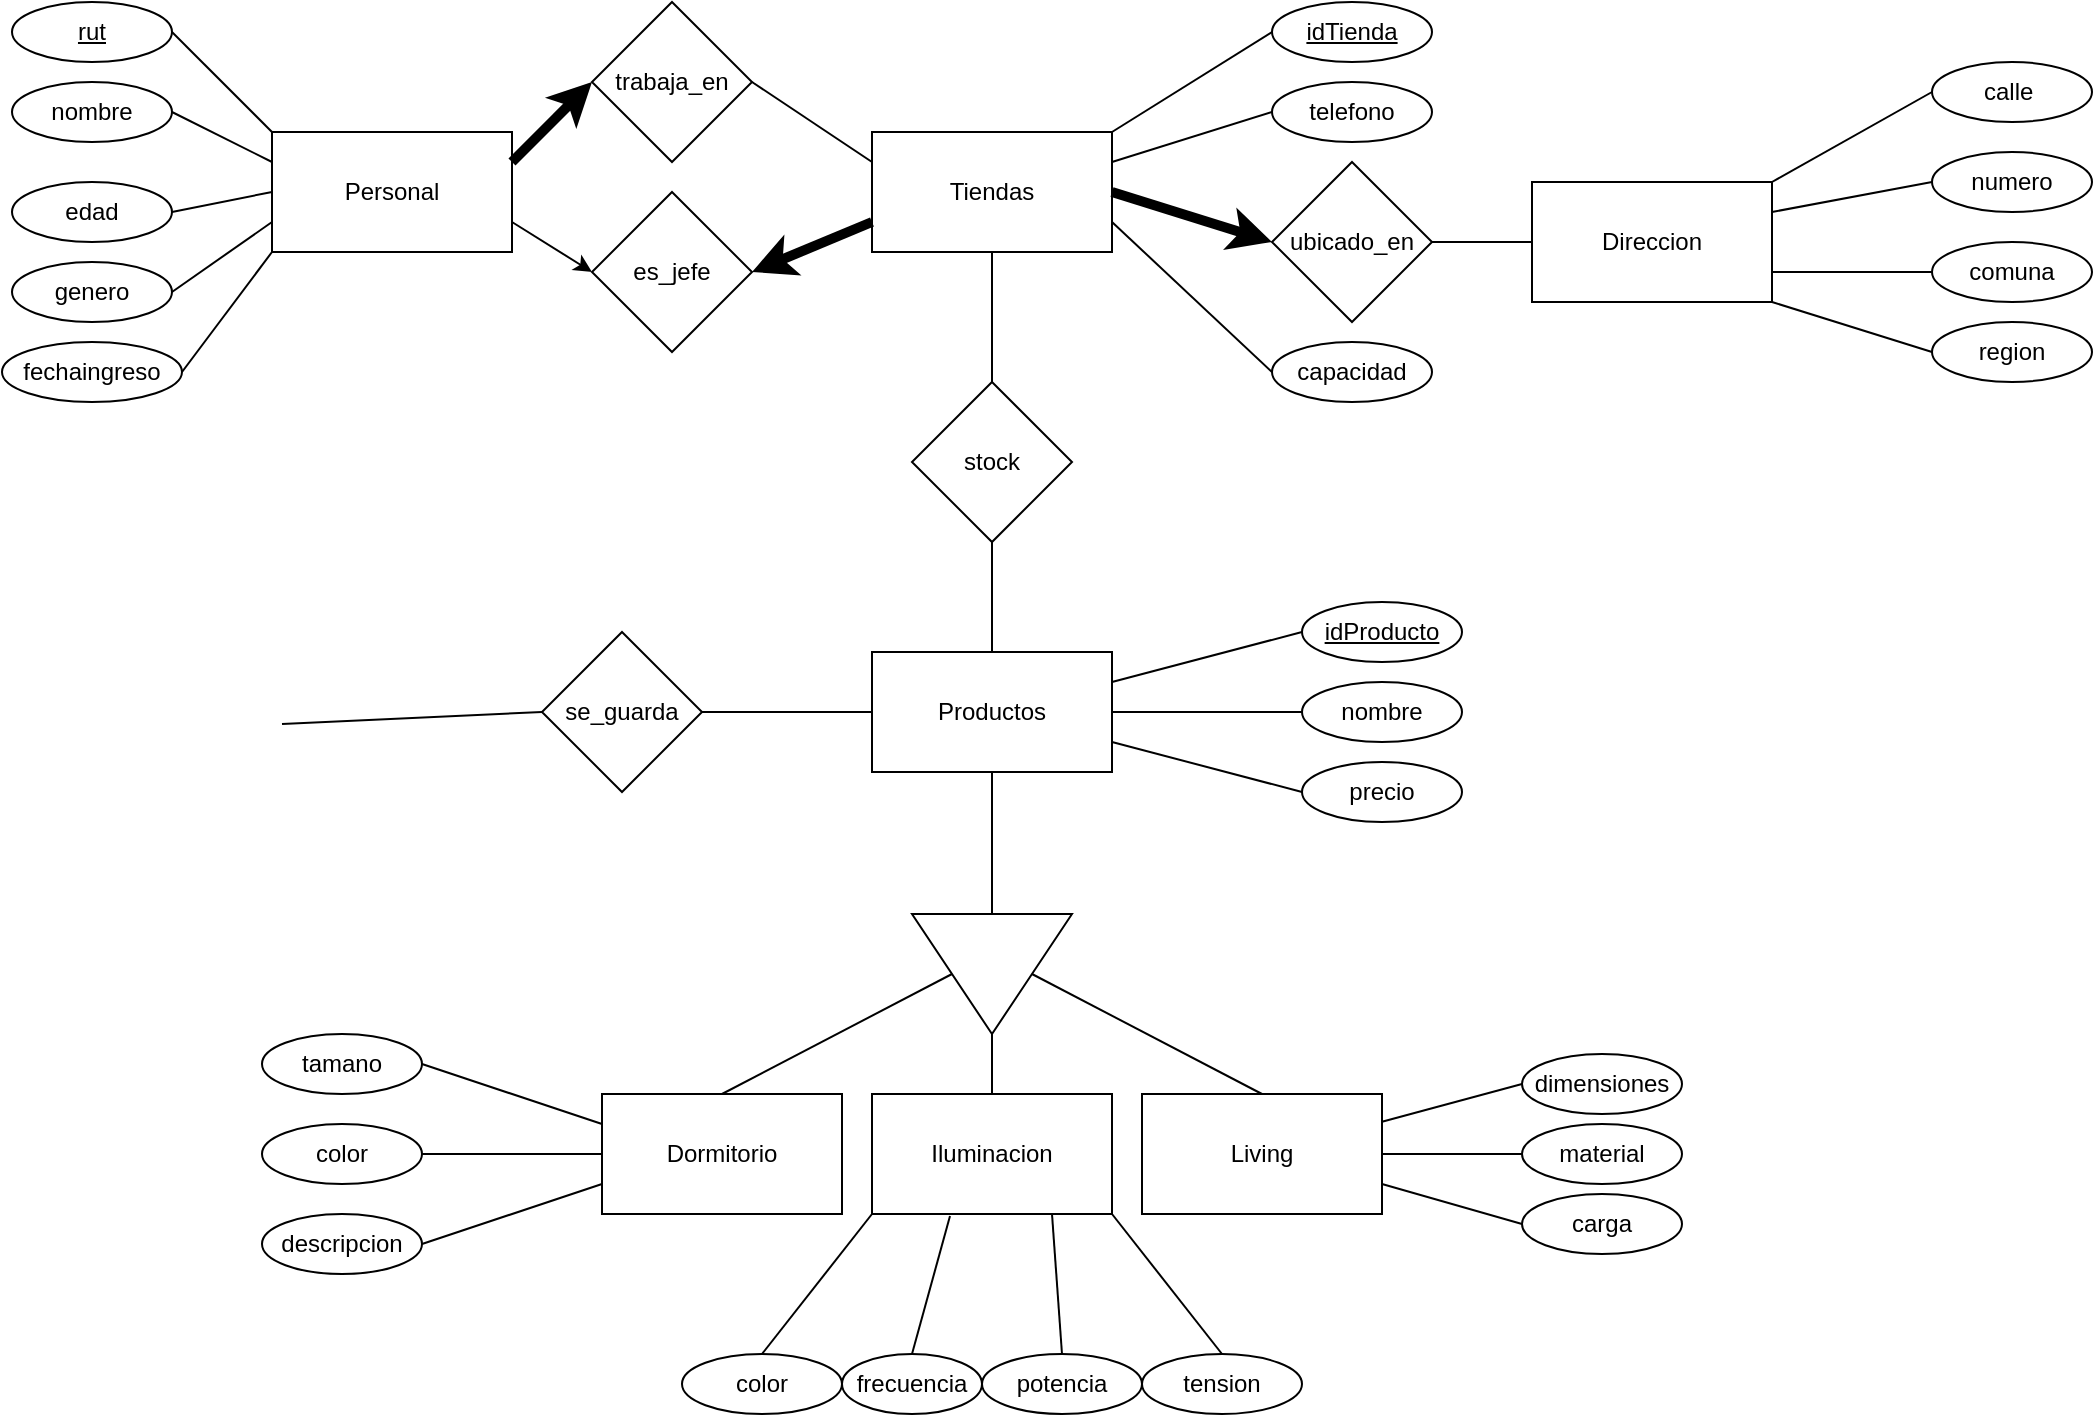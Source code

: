 <mxfile version="21.2.9" type="github">
  <diagram name="Página-1" id="F1gLiyISLk_b0Ikg0LPF">
    <mxGraphModel dx="1434" dy="796" grid="1" gridSize="10" guides="1" tooltips="1" connect="1" arrows="1" fold="1" page="1" pageScale="1" pageWidth="1169" pageHeight="827" math="0" shadow="0">
      <root>
        <mxCell id="0" />
        <mxCell id="1" parent="0" />
        <mxCell id="oBHvoqfuF7RgJihUB41r-28" value="Personal" style="rounded=0;whiteSpace=wrap;html=1;" parent="1" vertex="1">
          <mxGeometry x="185" y="94" width="120" height="60" as="geometry" />
        </mxCell>
        <mxCell id="oBHvoqfuF7RgJihUB41r-32" value="" style="endArrow=classic;html=1;rounded=0;exitX=1;exitY=0.75;exitDx=0;exitDy=0;entryX=0;entryY=0.5;entryDx=0;entryDy=0;" parent="1" source="oBHvoqfuF7RgJihUB41r-28" target="bxN1cvVJk15Dv3mf7cQ_-5" edge="1">
          <mxGeometry width="50" height="50" relative="1" as="geometry">
            <mxPoint x="215" y="289" as="sourcePoint" />
            <mxPoint x="355" y="249" as="targetPoint" />
          </mxGeometry>
        </mxCell>
        <mxCell id="oBHvoqfuF7RgJihUB41r-36" value="trabaja_en" style="rhombus;whiteSpace=wrap;html=1;" parent="1" vertex="1">
          <mxGeometry x="345" y="29" width="80" height="80" as="geometry" />
        </mxCell>
        <mxCell id="oBHvoqfuF7RgJihUB41r-39" value="" style="endArrow=classic;html=1;rounded=0;exitX=1;exitY=0.25;exitDx=0;exitDy=0;entryX=0;entryY=0.5;entryDx=0;entryDy=0;strokeWidth=5;" parent="1" source="oBHvoqfuF7RgJihUB41r-28" target="oBHvoqfuF7RgJihUB41r-36" edge="1">
          <mxGeometry width="50" height="50" relative="1" as="geometry">
            <mxPoint x="205" y="289" as="sourcePoint" />
            <mxPoint x="195" y="259" as="targetPoint" />
          </mxGeometry>
        </mxCell>
        <mxCell id="oBHvoqfuF7RgJihUB41r-40" value="" style="endArrow=none;html=1;rounded=0;exitX=1;exitY=0.5;exitDx=0;exitDy=0;entryX=0;entryY=0.25;entryDx=0;entryDy=0;" parent="1" source="oBHvoqfuF7RgJihUB41r-36" target="bxN1cvVJk15Dv3mf7cQ_-1" edge="1">
          <mxGeometry width="50" height="50" relative="1" as="geometry">
            <mxPoint x="115" y="179" as="sourcePoint" />
            <mxPoint x="255" y="279" as="targetPoint" />
          </mxGeometry>
        </mxCell>
        <mxCell id="bxN1cvVJk15Dv3mf7cQ_-1" value="Tiendas" style="rounded=0;whiteSpace=wrap;html=1;" vertex="1" parent="1">
          <mxGeometry x="485" y="94" width="120" height="60" as="geometry" />
        </mxCell>
        <mxCell id="bxN1cvVJk15Dv3mf7cQ_-5" value="es_jefe" style="rhombus;whiteSpace=wrap;html=1;" vertex="1" parent="1">
          <mxGeometry x="345" y="124" width="80" height="80" as="geometry" />
        </mxCell>
        <mxCell id="bxN1cvVJk15Dv3mf7cQ_-7" value="" style="endArrow=classic;html=1;rounded=0;exitX=0;exitY=0.75;exitDx=0;exitDy=0;entryX=1;entryY=0.5;entryDx=0;entryDy=0;strokeWidth=5;" edge="1" parent="1" source="bxN1cvVJk15Dv3mf7cQ_-1" target="bxN1cvVJk15Dv3mf7cQ_-5">
          <mxGeometry width="50" height="50" relative="1" as="geometry">
            <mxPoint x="275" y="119" as="sourcePoint" />
            <mxPoint x="345" y="59" as="targetPoint" />
          </mxGeometry>
        </mxCell>
        <mxCell id="bxN1cvVJk15Dv3mf7cQ_-11" value="rut" style="ellipse;whiteSpace=wrap;html=1;fontStyle=4" vertex="1" parent="1">
          <mxGeometry x="55" y="29" width="80" height="30" as="geometry" />
        </mxCell>
        <mxCell id="bxN1cvVJk15Dv3mf7cQ_-12" value="" style="endArrow=none;html=1;rounded=0;exitX=0;exitY=0;exitDx=0;exitDy=0;entryX=1;entryY=0.5;entryDx=0;entryDy=0;" edge="1" parent="1" target="bxN1cvVJk15Dv3mf7cQ_-11" source="oBHvoqfuF7RgJihUB41r-28">
          <mxGeometry width="50" height="50" relative="1" as="geometry">
            <mxPoint x="165" y="99" as="sourcePoint" />
            <mxPoint x="235" y="219" as="targetPoint" />
          </mxGeometry>
        </mxCell>
        <mxCell id="bxN1cvVJk15Dv3mf7cQ_-14" value="" style="endArrow=none;html=1;rounded=0;exitX=0;exitY=0.75;exitDx=0;exitDy=0;entryX=1;entryY=0.5;entryDx=0;entryDy=0;" edge="1" parent="1" target="bxN1cvVJk15Dv3mf7cQ_-24" source="oBHvoqfuF7RgJihUB41r-28">
          <mxGeometry width="50" height="50" relative="1" as="geometry">
            <mxPoint x="215" y="229" as="sourcePoint" />
            <mxPoint x="135" y="209" as="targetPoint" />
          </mxGeometry>
        </mxCell>
        <mxCell id="bxN1cvVJk15Dv3mf7cQ_-16" value="" style="endArrow=none;html=1;rounded=0;entryX=1;entryY=0.5;entryDx=0;entryDy=0;exitX=0;exitY=0.25;exitDx=0;exitDy=0;" edge="1" parent="1" target="bxN1cvVJk15Dv3mf7cQ_-20" source="oBHvoqfuF7RgJihUB41r-28">
          <mxGeometry width="50" height="50" relative="1" as="geometry">
            <mxPoint x="195" y="109" as="sourcePoint" />
            <mxPoint x="135" y="74" as="targetPoint" />
          </mxGeometry>
        </mxCell>
        <mxCell id="bxN1cvVJk15Dv3mf7cQ_-18" value="" style="endArrow=none;html=1;rounded=0;exitX=0;exitY=0.5;exitDx=0;exitDy=0;entryX=1;entryY=0.5;entryDx=0;entryDy=0;" edge="1" parent="1" target="bxN1cvVJk15Dv3mf7cQ_-22" source="oBHvoqfuF7RgJihUB41r-28">
          <mxGeometry width="50" height="50" relative="1" as="geometry">
            <mxPoint x="145" y="209" as="sourcePoint" />
            <mxPoint x="145" y="134" as="targetPoint" />
          </mxGeometry>
        </mxCell>
        <mxCell id="bxN1cvVJk15Dv3mf7cQ_-20" value="nombre&lt;br&gt;" style="ellipse;whiteSpace=wrap;html=1;" vertex="1" parent="1">
          <mxGeometry x="55" y="69" width="80" height="30" as="geometry" />
        </mxCell>
        <mxCell id="bxN1cvVJk15Dv3mf7cQ_-22" value="edad" style="ellipse;whiteSpace=wrap;html=1;" vertex="1" parent="1">
          <mxGeometry x="55" y="119" width="80" height="30" as="geometry" />
        </mxCell>
        <mxCell id="bxN1cvVJk15Dv3mf7cQ_-24" value="genero" style="ellipse;whiteSpace=wrap;html=1;" vertex="1" parent="1">
          <mxGeometry x="55" y="159" width="80" height="30" as="geometry" />
        </mxCell>
        <mxCell id="bxN1cvVJk15Dv3mf7cQ_-25" value="fechaingreso" style="ellipse;whiteSpace=wrap;html=1;" vertex="1" parent="1">
          <mxGeometry x="50" y="199" width="90" height="30" as="geometry" />
        </mxCell>
        <mxCell id="bxN1cvVJk15Dv3mf7cQ_-26" value="" style="endArrow=none;html=1;rounded=0;entryX=1;entryY=0.5;entryDx=0;entryDy=0;exitX=0;exitY=1;exitDx=0;exitDy=0;" edge="1" parent="1" source="oBHvoqfuF7RgJihUB41r-28" target="bxN1cvVJk15Dv3mf7cQ_-25">
          <mxGeometry width="50" height="50" relative="1" as="geometry">
            <mxPoint x="245" y="149" as="sourcePoint" />
            <mxPoint x="145" y="199" as="targetPoint" />
          </mxGeometry>
        </mxCell>
        <mxCell id="bxN1cvVJk15Dv3mf7cQ_-35" value="idTienda" style="ellipse;whiteSpace=wrap;html=1;fontStyle=4" vertex="1" parent="1">
          <mxGeometry x="685" y="29" width="80" height="30" as="geometry" />
        </mxCell>
        <mxCell id="bxN1cvVJk15Dv3mf7cQ_-36" value="" style="endArrow=none;html=1;rounded=0;exitX=1;exitY=0;exitDx=0;exitDy=0;entryX=0;entryY=0.5;entryDx=0;entryDy=0;" edge="1" parent="1" target="bxN1cvVJk15Dv3mf7cQ_-35" source="bxN1cvVJk15Dv3mf7cQ_-1">
          <mxGeometry width="50" height="50" relative="1" as="geometry">
            <mxPoint x="985" y="59" as="sourcePoint" />
            <mxPoint x="935" y="4" as="targetPoint" />
          </mxGeometry>
        </mxCell>
        <mxCell id="bxN1cvVJk15Dv3mf7cQ_-37" value="" style="endArrow=none;html=1;rounded=0;exitX=1;exitY=0.75;exitDx=0;exitDy=0;entryX=0;entryY=0.5;entryDx=0;entryDy=0;" edge="1" parent="1" target="bxN1cvVJk15Dv3mf7cQ_-42" source="bxN1cvVJk15Dv3mf7cQ_-1">
          <mxGeometry width="50" height="50" relative="1" as="geometry">
            <mxPoint x="985" y="104" as="sourcePoint" />
            <mxPoint x="875" y="179" as="targetPoint" />
          </mxGeometry>
        </mxCell>
        <mxCell id="bxN1cvVJk15Dv3mf7cQ_-38" value="" style="endArrow=none;html=1;rounded=0;entryX=0;entryY=0.5;entryDx=0;entryDy=0;exitX=1;exitY=0.25;exitDx=0;exitDy=0;" edge="1" parent="1" target="bxN1cvVJk15Dv3mf7cQ_-40" source="bxN1cvVJk15Dv3mf7cQ_-1">
          <mxGeometry width="50" height="50" relative="1" as="geometry">
            <mxPoint x="985" y="74" as="sourcePoint" />
            <mxPoint x="875" y="44" as="targetPoint" />
          </mxGeometry>
        </mxCell>
        <mxCell id="bxN1cvVJk15Dv3mf7cQ_-40" value="telefono" style="ellipse;whiteSpace=wrap;html=1;" vertex="1" parent="1">
          <mxGeometry x="685" y="69" width="80" height="30" as="geometry" />
        </mxCell>
        <mxCell id="bxN1cvVJk15Dv3mf7cQ_-42" value="capacidad" style="ellipse;whiteSpace=wrap;html=1;" vertex="1" parent="1">
          <mxGeometry x="685" y="199" width="80" height="30" as="geometry" />
        </mxCell>
        <mxCell id="bxN1cvVJk15Dv3mf7cQ_-45" value="ubicado_en" style="rhombus;whiteSpace=wrap;html=1;" vertex="1" parent="1">
          <mxGeometry x="685" y="109" width="80" height="80" as="geometry" />
        </mxCell>
        <mxCell id="bxN1cvVJk15Dv3mf7cQ_-52" value="" style="endArrow=classic;html=1;rounded=0;exitX=1;exitY=0.5;exitDx=0;exitDy=0;entryX=0;entryY=0.5;entryDx=0;entryDy=0;strokeWidth=5;" edge="1" parent="1" source="bxN1cvVJk15Dv3mf7cQ_-1" target="bxN1cvVJk15Dv3mf7cQ_-45">
          <mxGeometry width="50" height="50" relative="1" as="geometry">
            <mxPoint x="675" y="111.5" as="sourcePoint" />
            <mxPoint x="755" y="166.5" as="targetPoint" />
          </mxGeometry>
        </mxCell>
        <mxCell id="bxN1cvVJk15Dv3mf7cQ_-53" value="Direccion" style="rounded=0;whiteSpace=wrap;html=1;" vertex="1" parent="1">
          <mxGeometry x="815" y="119" width="120" height="60" as="geometry" />
        </mxCell>
        <mxCell id="bxN1cvVJk15Dv3mf7cQ_-54" value="" style="endArrow=none;html=1;rounded=0;entryX=0;entryY=0.5;entryDx=0;entryDy=0;exitX=1;exitY=0.5;exitDx=0;exitDy=0;" edge="1" parent="1" source="bxN1cvVJk15Dv3mf7cQ_-45" target="bxN1cvVJk15Dv3mf7cQ_-53">
          <mxGeometry width="50" height="50" relative="1" as="geometry">
            <mxPoint x="465" y="29" as="sourcePoint" />
            <mxPoint x="515" y="-21" as="targetPoint" />
          </mxGeometry>
        </mxCell>
        <mxCell id="bxN1cvVJk15Dv3mf7cQ_-61" value="" style="endArrow=none;html=1;rounded=0;entryX=0;entryY=0.5;entryDx=0;entryDy=0;exitX=1;exitY=0;exitDx=0;exitDy=0;" edge="1" parent="1" target="bxN1cvVJk15Dv3mf7cQ_-62" source="bxN1cvVJk15Dv3mf7cQ_-53">
          <mxGeometry width="50" height="50" relative="1" as="geometry">
            <mxPoint x="855" y="79" as="sourcePoint" />
            <mxPoint x="1085" y="19" as="targetPoint" />
          </mxGeometry>
        </mxCell>
        <mxCell id="bxN1cvVJk15Dv3mf7cQ_-62" value="calle&lt;span style=&quot;white-space: pre;&quot;&gt;	&lt;/span&gt;" style="ellipse;whiteSpace=wrap;html=1;" vertex="1" parent="1">
          <mxGeometry x="1015" y="59" width="80" height="30" as="geometry" />
        </mxCell>
        <mxCell id="bxN1cvVJk15Dv3mf7cQ_-63" value="" style="endArrow=none;html=1;rounded=0;entryX=0;entryY=0.5;entryDx=0;entryDy=0;exitX=1;exitY=1;exitDx=0;exitDy=0;" edge="1" parent="1" target="bxN1cvVJk15Dv3mf7cQ_-64" source="bxN1cvVJk15Dv3mf7cQ_-53">
          <mxGeometry width="50" height="50" relative="1" as="geometry">
            <mxPoint x="855" y="294" as="sourcePoint" />
            <mxPoint x="1085" y="234" as="targetPoint" />
          </mxGeometry>
        </mxCell>
        <mxCell id="bxN1cvVJk15Dv3mf7cQ_-64" value="region" style="ellipse;whiteSpace=wrap;html=1;" vertex="1" parent="1">
          <mxGeometry x="1015" y="189" width="80" height="30" as="geometry" />
        </mxCell>
        <mxCell id="bxN1cvVJk15Dv3mf7cQ_-65" value="" style="endArrow=none;html=1;rounded=0;entryX=0;entryY=0.5;entryDx=0;entryDy=0;exitX=1;exitY=0.75;exitDx=0;exitDy=0;" edge="1" parent="1" target="bxN1cvVJk15Dv3mf7cQ_-66" source="bxN1cvVJk15Dv3mf7cQ_-53">
          <mxGeometry width="50" height="50" relative="1" as="geometry">
            <mxPoint x="865" y="239" as="sourcePoint" />
            <mxPoint x="1095" y="179" as="targetPoint" />
          </mxGeometry>
        </mxCell>
        <mxCell id="bxN1cvVJk15Dv3mf7cQ_-66" value="comuna" style="ellipse;whiteSpace=wrap;html=1;" vertex="1" parent="1">
          <mxGeometry x="1015" y="149" width="80" height="30" as="geometry" />
        </mxCell>
        <mxCell id="bxN1cvVJk15Dv3mf7cQ_-67" value="" style="endArrow=none;html=1;rounded=0;entryX=0;entryY=0.5;entryDx=0;entryDy=0;exitX=1;exitY=0.25;exitDx=0;exitDy=0;" edge="1" parent="1" target="bxN1cvVJk15Dv3mf7cQ_-68" source="bxN1cvVJk15Dv3mf7cQ_-53">
          <mxGeometry width="50" height="50" relative="1" as="geometry">
            <mxPoint x="935" y="144" as="sourcePoint" />
            <mxPoint x="1165" y="84" as="targetPoint" />
          </mxGeometry>
        </mxCell>
        <mxCell id="bxN1cvVJk15Dv3mf7cQ_-68" value="numero" style="ellipse;whiteSpace=wrap;html=1;" vertex="1" parent="1">
          <mxGeometry x="1015" y="104" width="80" height="30" as="geometry" />
        </mxCell>
        <mxCell id="bxN1cvVJk15Dv3mf7cQ_-74" value="Productos" style="rounded=0;whiteSpace=wrap;html=1;" vertex="1" parent="1">
          <mxGeometry x="485" y="354" width="120" height="60" as="geometry" />
        </mxCell>
        <mxCell id="bxN1cvVJk15Dv3mf7cQ_-76" value="stock" style="rhombus;whiteSpace=wrap;html=1;" vertex="1" parent="1">
          <mxGeometry x="505" y="219" width="80" height="80" as="geometry" />
        </mxCell>
        <mxCell id="bxN1cvVJk15Dv3mf7cQ_-77" value="idProducto" style="ellipse;whiteSpace=wrap;html=1;fontStyle=4" vertex="1" parent="1">
          <mxGeometry x="700" y="329" width="80" height="30" as="geometry" />
        </mxCell>
        <mxCell id="bxN1cvVJk15Dv3mf7cQ_-78" value="" style="endArrow=none;html=1;rounded=0;exitX=1;exitY=0.25;exitDx=0;exitDy=0;entryX=0;entryY=0.5;entryDx=0;entryDy=0;" edge="1" parent="1" target="bxN1cvVJk15Dv3mf7cQ_-77" source="bxN1cvVJk15Dv3mf7cQ_-74">
          <mxGeometry width="50" height="50" relative="1" as="geometry">
            <mxPoint x="630" y="373" as="sourcePoint" />
            <mxPoint x="960" y="283" as="targetPoint" />
          </mxGeometry>
        </mxCell>
        <mxCell id="bxN1cvVJk15Dv3mf7cQ_-79" value="" style="endArrow=none;html=1;rounded=0;exitX=1;exitY=0.5;exitDx=0;exitDy=0;entryX=0;entryY=0.5;entryDx=0;entryDy=0;" edge="1" parent="1" target="bxN1cvVJk15Dv3mf7cQ_-80" source="bxN1cvVJk15Dv3mf7cQ_-74">
          <mxGeometry width="50" height="50" relative="1" as="geometry">
            <mxPoint x="630" y="388" as="sourcePoint" />
            <mxPoint x="700" y="364" as="targetPoint" />
          </mxGeometry>
        </mxCell>
        <mxCell id="bxN1cvVJk15Dv3mf7cQ_-80" value="nombre" style="ellipse;whiteSpace=wrap;html=1;" vertex="1" parent="1">
          <mxGeometry x="700" y="369" width="80" height="30" as="geometry" />
        </mxCell>
        <mxCell id="bxN1cvVJk15Dv3mf7cQ_-81" value="" style="endArrow=none;html=1;rounded=0;entryX=0;entryY=0.5;entryDx=0;entryDy=0;exitX=1;exitY=0.75;exitDx=0;exitDy=0;" edge="1" parent="1" target="bxN1cvVJk15Dv3mf7cQ_-82" source="bxN1cvVJk15Dv3mf7cQ_-74">
          <mxGeometry width="50" height="50" relative="1" as="geometry">
            <mxPoint x="630" y="425" as="sourcePoint" />
            <mxPoint x="920" y="379" as="targetPoint" />
          </mxGeometry>
        </mxCell>
        <mxCell id="bxN1cvVJk15Dv3mf7cQ_-82" value="precio" style="ellipse;whiteSpace=wrap;html=1;" vertex="1" parent="1">
          <mxGeometry x="700" y="409" width="80" height="30" as="geometry" />
        </mxCell>
        <mxCell id="bxN1cvVJk15Dv3mf7cQ_-83" value="" style="triangle;whiteSpace=wrap;html=1;rotation=90;" vertex="1" parent="1">
          <mxGeometry x="515" y="475" width="60" height="80" as="geometry" />
        </mxCell>
        <mxCell id="bxN1cvVJk15Dv3mf7cQ_-84" value="" style="endArrow=none;html=1;rounded=0;exitX=0;exitY=0.5;exitDx=0;exitDy=0;entryX=0.5;entryY=1;entryDx=0;entryDy=0;" edge="1" parent="1" source="bxN1cvVJk15Dv3mf7cQ_-83" target="bxN1cvVJk15Dv3mf7cQ_-74">
          <mxGeometry width="50" height="50" relative="1" as="geometry">
            <mxPoint x="620" y="465" as="sourcePoint" />
            <mxPoint x="670" y="415" as="targetPoint" />
          </mxGeometry>
        </mxCell>
        <mxCell id="bxN1cvVJk15Dv3mf7cQ_-85" value="Living" style="rounded=0;whiteSpace=wrap;html=1;" vertex="1" parent="1">
          <mxGeometry x="620" y="575" width="120" height="60" as="geometry" />
        </mxCell>
        <mxCell id="bxN1cvVJk15Dv3mf7cQ_-86" value="Iluminacion" style="rounded=0;whiteSpace=wrap;html=1;" vertex="1" parent="1">
          <mxGeometry x="485" y="575" width="120" height="60" as="geometry" />
        </mxCell>
        <mxCell id="bxN1cvVJk15Dv3mf7cQ_-87" value="Dormitorio" style="rounded=0;whiteSpace=wrap;html=1;" vertex="1" parent="1">
          <mxGeometry x="350" y="575" width="120" height="60" as="geometry" />
        </mxCell>
        <mxCell id="bxN1cvVJk15Dv3mf7cQ_-88" value="" style="endArrow=none;html=1;rounded=0;exitX=0.5;exitY=0;exitDx=0;exitDy=0;entryX=0.5;entryY=1;entryDx=0;entryDy=0;" edge="1" parent="1" source="bxN1cvVJk15Dv3mf7cQ_-87" target="bxN1cvVJk15Dv3mf7cQ_-83">
          <mxGeometry width="50" height="50" relative="1" as="geometry">
            <mxPoint x="620" y="505" as="sourcePoint" />
            <mxPoint x="670" y="455" as="targetPoint" />
          </mxGeometry>
        </mxCell>
        <mxCell id="bxN1cvVJk15Dv3mf7cQ_-89" value="" style="endArrow=none;html=1;rounded=0;exitX=1;exitY=0.5;exitDx=0;exitDy=0;entryX=0.5;entryY=0;entryDx=0;entryDy=0;" edge="1" parent="1" source="bxN1cvVJk15Dv3mf7cQ_-83" target="bxN1cvVJk15Dv3mf7cQ_-86">
          <mxGeometry width="50" height="50" relative="1" as="geometry">
            <mxPoint x="620" y="505" as="sourcePoint" />
            <mxPoint x="670" y="455" as="targetPoint" />
          </mxGeometry>
        </mxCell>
        <mxCell id="bxN1cvVJk15Dv3mf7cQ_-90" value="" style="endArrow=none;html=1;rounded=0;exitX=0.5;exitY=0;exitDx=0;exitDy=0;entryX=0.5;entryY=0;entryDx=0;entryDy=0;" edge="1" parent="1" source="bxN1cvVJk15Dv3mf7cQ_-83" target="bxN1cvVJk15Dv3mf7cQ_-85">
          <mxGeometry width="50" height="50" relative="1" as="geometry">
            <mxPoint x="620" y="505" as="sourcePoint" />
            <mxPoint x="670" y="455" as="targetPoint" />
          </mxGeometry>
        </mxCell>
        <mxCell id="bxN1cvVJk15Dv3mf7cQ_-91" value="" style="endArrow=none;html=1;rounded=0;exitX=0;exitY=0.75;exitDx=0;exitDy=0;entryX=1;entryY=0.5;entryDx=0;entryDy=0;" edge="1" parent="1" target="bxN1cvVJk15Dv3mf7cQ_-92" source="bxN1cvVJk15Dv3mf7cQ_-87">
          <mxGeometry width="50" height="50" relative="1" as="geometry">
            <mxPoint x="110" y="680" as="sourcePoint" />
            <mxPoint x="200" y="675" as="targetPoint" />
          </mxGeometry>
        </mxCell>
        <mxCell id="bxN1cvVJk15Dv3mf7cQ_-92" value="descripcion" style="ellipse;whiteSpace=wrap;html=1;" vertex="1" parent="1">
          <mxGeometry x="180" y="635" width="80" height="30" as="geometry" />
        </mxCell>
        <mxCell id="bxN1cvVJk15Dv3mf7cQ_-93" value="" style="endArrow=none;html=1;rounded=0;entryX=1;entryY=0.5;entryDx=0;entryDy=0;exitX=0;exitY=0.5;exitDx=0;exitDy=0;" edge="1" parent="1" target="bxN1cvVJk15Dv3mf7cQ_-94" source="bxN1cvVJk15Dv3mf7cQ_-87">
          <mxGeometry width="50" height="50" relative="1" as="geometry">
            <mxPoint x="110" y="695" as="sourcePoint" />
            <mxPoint x="420" y="690" as="targetPoint" />
          </mxGeometry>
        </mxCell>
        <mxCell id="bxN1cvVJk15Dv3mf7cQ_-94" value="color" style="ellipse;whiteSpace=wrap;html=1;" vertex="1" parent="1">
          <mxGeometry x="180" y="590" width="80" height="30" as="geometry" />
        </mxCell>
        <mxCell id="bxN1cvVJk15Dv3mf7cQ_-95" value="" style="endArrow=none;html=1;rounded=0;entryX=0.5;entryY=0;entryDx=0;entryDy=0;exitX=0;exitY=1;exitDx=0;exitDy=0;" edge="1" parent="1" target="bxN1cvVJk15Dv3mf7cQ_-96" source="bxN1cvVJk15Dv3mf7cQ_-86">
          <mxGeometry width="50" height="50" relative="1" as="geometry">
            <mxPoint x="900" y="625" as="sourcePoint" />
            <mxPoint x="135" y="515" as="targetPoint" />
          </mxGeometry>
        </mxCell>
        <mxCell id="bxN1cvVJk15Dv3mf7cQ_-96" value="color" style="ellipse;whiteSpace=wrap;html=1;" vertex="1" parent="1">
          <mxGeometry x="390" y="705" width="80" height="30" as="geometry" />
        </mxCell>
        <mxCell id="bxN1cvVJk15Dv3mf7cQ_-97" value="" style="endArrow=none;html=1;rounded=0;entryX=1;entryY=0.5;entryDx=0;entryDy=0;exitX=0;exitY=0.25;exitDx=0;exitDy=0;" edge="1" parent="1" target="bxN1cvVJk15Dv3mf7cQ_-98" source="bxN1cvVJk15Dv3mf7cQ_-87">
          <mxGeometry width="50" height="50" relative="1" as="geometry">
            <mxPoint x="45" y="535" as="sourcePoint" />
            <mxPoint x="355" y="530" as="targetPoint" />
          </mxGeometry>
        </mxCell>
        <mxCell id="bxN1cvVJk15Dv3mf7cQ_-98" value="tamano" style="ellipse;whiteSpace=wrap;html=1;" vertex="1" parent="1">
          <mxGeometry x="180" y="545" width="80" height="30" as="geometry" />
        </mxCell>
        <mxCell id="bxN1cvVJk15Dv3mf7cQ_-103" value="" style="endArrow=none;html=1;rounded=0;entryX=0.5;entryY=0;entryDx=0;entryDy=0;exitX=0.325;exitY=1.017;exitDx=0;exitDy=0;exitPerimeter=0;" edge="1" parent="1" target="bxN1cvVJk15Dv3mf7cQ_-104" source="bxN1cvVJk15Dv3mf7cQ_-86">
          <mxGeometry width="50" height="50" relative="1" as="geometry">
            <mxPoint x="490" y="645" as="sourcePoint" />
            <mxPoint x="145" y="525" as="targetPoint" />
          </mxGeometry>
        </mxCell>
        <mxCell id="bxN1cvVJk15Dv3mf7cQ_-104" value="frecuencia" style="ellipse;whiteSpace=wrap;html=1;" vertex="1" parent="1">
          <mxGeometry x="470" y="705" width="70" height="30" as="geometry" />
        </mxCell>
        <mxCell id="bxN1cvVJk15Dv3mf7cQ_-105" value="" style="endArrow=none;html=1;rounded=0;entryX=0.5;entryY=0;entryDx=0;entryDy=0;exitX=0.75;exitY=1;exitDx=0;exitDy=0;" edge="1" parent="1" target="bxN1cvVJk15Dv3mf7cQ_-106" source="bxN1cvVJk15Dv3mf7cQ_-86">
          <mxGeometry width="50" height="50" relative="1" as="geometry">
            <mxPoint x="500" y="655" as="sourcePoint" />
            <mxPoint x="155" y="535" as="targetPoint" />
          </mxGeometry>
        </mxCell>
        <mxCell id="bxN1cvVJk15Dv3mf7cQ_-106" value="potencia" style="ellipse;whiteSpace=wrap;html=1;" vertex="1" parent="1">
          <mxGeometry x="540" y="705" width="80" height="30" as="geometry" />
        </mxCell>
        <mxCell id="bxN1cvVJk15Dv3mf7cQ_-107" value="" style="endArrow=none;html=1;rounded=0;entryX=0.5;entryY=0;entryDx=0;entryDy=0;exitX=1;exitY=1;exitDx=0;exitDy=0;" edge="1" parent="1" target="bxN1cvVJk15Dv3mf7cQ_-108" source="bxN1cvVJk15Dv3mf7cQ_-86">
          <mxGeometry width="50" height="50" relative="1" as="geometry">
            <mxPoint x="710" y="615" as="sourcePoint" />
            <mxPoint x="365" y="495" as="targetPoint" />
          </mxGeometry>
        </mxCell>
        <mxCell id="bxN1cvVJk15Dv3mf7cQ_-108" value="tension" style="ellipse;whiteSpace=wrap;html=1;" vertex="1" parent="1">
          <mxGeometry x="620" y="705" width="80" height="30" as="geometry" />
        </mxCell>
        <mxCell id="bxN1cvVJk15Dv3mf7cQ_-110" value="" style="endArrow=none;html=1;rounded=0;entryX=0;entryY=0.5;entryDx=0;entryDy=0;exitX=1;exitY=0.5;exitDx=0;exitDy=0;" edge="1" parent="1" target="bxN1cvVJk15Dv3mf7cQ_-111" source="bxN1cvVJk15Dv3mf7cQ_-85">
          <mxGeometry width="50" height="50" relative="1" as="geometry">
            <mxPoint x="860" y="630" as="sourcePoint" />
            <mxPoint x="1020" y="645" as="targetPoint" />
          </mxGeometry>
        </mxCell>
        <mxCell id="bxN1cvVJk15Dv3mf7cQ_-111" value="material" style="ellipse;whiteSpace=wrap;html=1;" vertex="1" parent="1">
          <mxGeometry x="810" y="590" width="80" height="30" as="geometry" />
        </mxCell>
        <mxCell id="bxN1cvVJk15Dv3mf7cQ_-112" value="" style="endArrow=none;html=1;rounded=0;entryX=0;entryY=0.5;entryDx=0;entryDy=0;" edge="1" parent="1" target="bxN1cvVJk15Dv3mf7cQ_-113" source="bxN1cvVJk15Dv3mf7cQ_-85">
          <mxGeometry width="50" height="50" relative="1" as="geometry">
            <mxPoint x="850" y="550" as="sourcePoint" />
            <mxPoint x="1010" y="565" as="targetPoint" />
          </mxGeometry>
        </mxCell>
        <mxCell id="bxN1cvVJk15Dv3mf7cQ_-113" value="dimensiones" style="ellipse;whiteSpace=wrap;html=1;" vertex="1" parent="1">
          <mxGeometry x="810" y="555" width="80" height="30" as="geometry" />
        </mxCell>
        <mxCell id="bxN1cvVJk15Dv3mf7cQ_-114" value="" style="endArrow=none;html=1;rounded=0;entryX=0;entryY=0.5;entryDx=0;entryDy=0;exitX=1;exitY=0.75;exitDx=0;exitDy=0;" edge="1" parent="1" target="bxN1cvVJk15Dv3mf7cQ_-115" source="bxN1cvVJk15Dv3mf7cQ_-85">
          <mxGeometry width="50" height="50" relative="1" as="geometry">
            <mxPoint x="880" y="690" as="sourcePoint" />
            <mxPoint x="1040" y="705" as="targetPoint" />
          </mxGeometry>
        </mxCell>
        <mxCell id="bxN1cvVJk15Dv3mf7cQ_-115" value="carga" style="ellipse;whiteSpace=wrap;html=1;" vertex="1" parent="1">
          <mxGeometry x="810" y="625" width="80" height="30" as="geometry" />
        </mxCell>
        <mxCell id="bxN1cvVJk15Dv3mf7cQ_-116" value="" style="endArrow=none;html=1;rounded=0;exitX=0.5;exitY=0;exitDx=0;exitDy=0;entryX=0.5;entryY=1;entryDx=0;entryDy=0;" edge="1" parent="1" source="bxN1cvVJk15Dv3mf7cQ_-74" target="bxN1cvVJk15Dv3mf7cQ_-76">
          <mxGeometry width="50" height="50" relative="1" as="geometry">
            <mxPoint x="560" y="410" as="sourcePoint" />
            <mxPoint x="610" y="360" as="targetPoint" />
          </mxGeometry>
        </mxCell>
        <mxCell id="bxN1cvVJk15Dv3mf7cQ_-117" value="" style="endArrow=none;html=1;rounded=0;exitX=0.5;exitY=0;exitDx=0;exitDy=0;entryX=0.5;entryY=1;entryDx=0;entryDy=0;" edge="1" parent="1" source="bxN1cvVJk15Dv3mf7cQ_-76" target="bxN1cvVJk15Dv3mf7cQ_-1">
          <mxGeometry width="50" height="50" relative="1" as="geometry">
            <mxPoint x="560" y="410" as="sourcePoint" />
            <mxPoint x="610" y="360" as="targetPoint" />
          </mxGeometry>
        </mxCell>
        <mxCell id="bxN1cvVJk15Dv3mf7cQ_-119" value="" style="endArrow=none;html=1;rounded=0;exitX=0;exitY=0.5;exitDx=0;exitDy=0;entryX=1;entryY=0.5;entryDx=0;entryDy=0;" edge="1" parent="1" source="bxN1cvVJk15Dv3mf7cQ_-74" target="bxN1cvVJk15Dv3mf7cQ_-120">
          <mxGeometry width="50" height="50" relative="1" as="geometry">
            <mxPoint x="560" y="410" as="sourcePoint" />
            <mxPoint x="400" y="384" as="targetPoint" />
          </mxGeometry>
        </mxCell>
        <mxCell id="bxN1cvVJk15Dv3mf7cQ_-120" value="se_guarda" style="rhombus;whiteSpace=wrap;html=1;" vertex="1" parent="1">
          <mxGeometry x="320" y="344" width="80" height="80" as="geometry" />
        </mxCell>
        <mxCell id="bxN1cvVJk15Dv3mf7cQ_-121" value="" style="endArrow=none;html=1;rounded=0;exitX=0;exitY=0.5;exitDx=0;exitDy=0;" edge="1" parent="1" source="bxN1cvVJk15Dv3mf7cQ_-120">
          <mxGeometry width="50" height="50" relative="1" as="geometry">
            <mxPoint x="560" y="410" as="sourcePoint" />
            <mxPoint x="190" y="390" as="targetPoint" />
          </mxGeometry>
        </mxCell>
      </root>
    </mxGraphModel>
  </diagram>
</mxfile>
